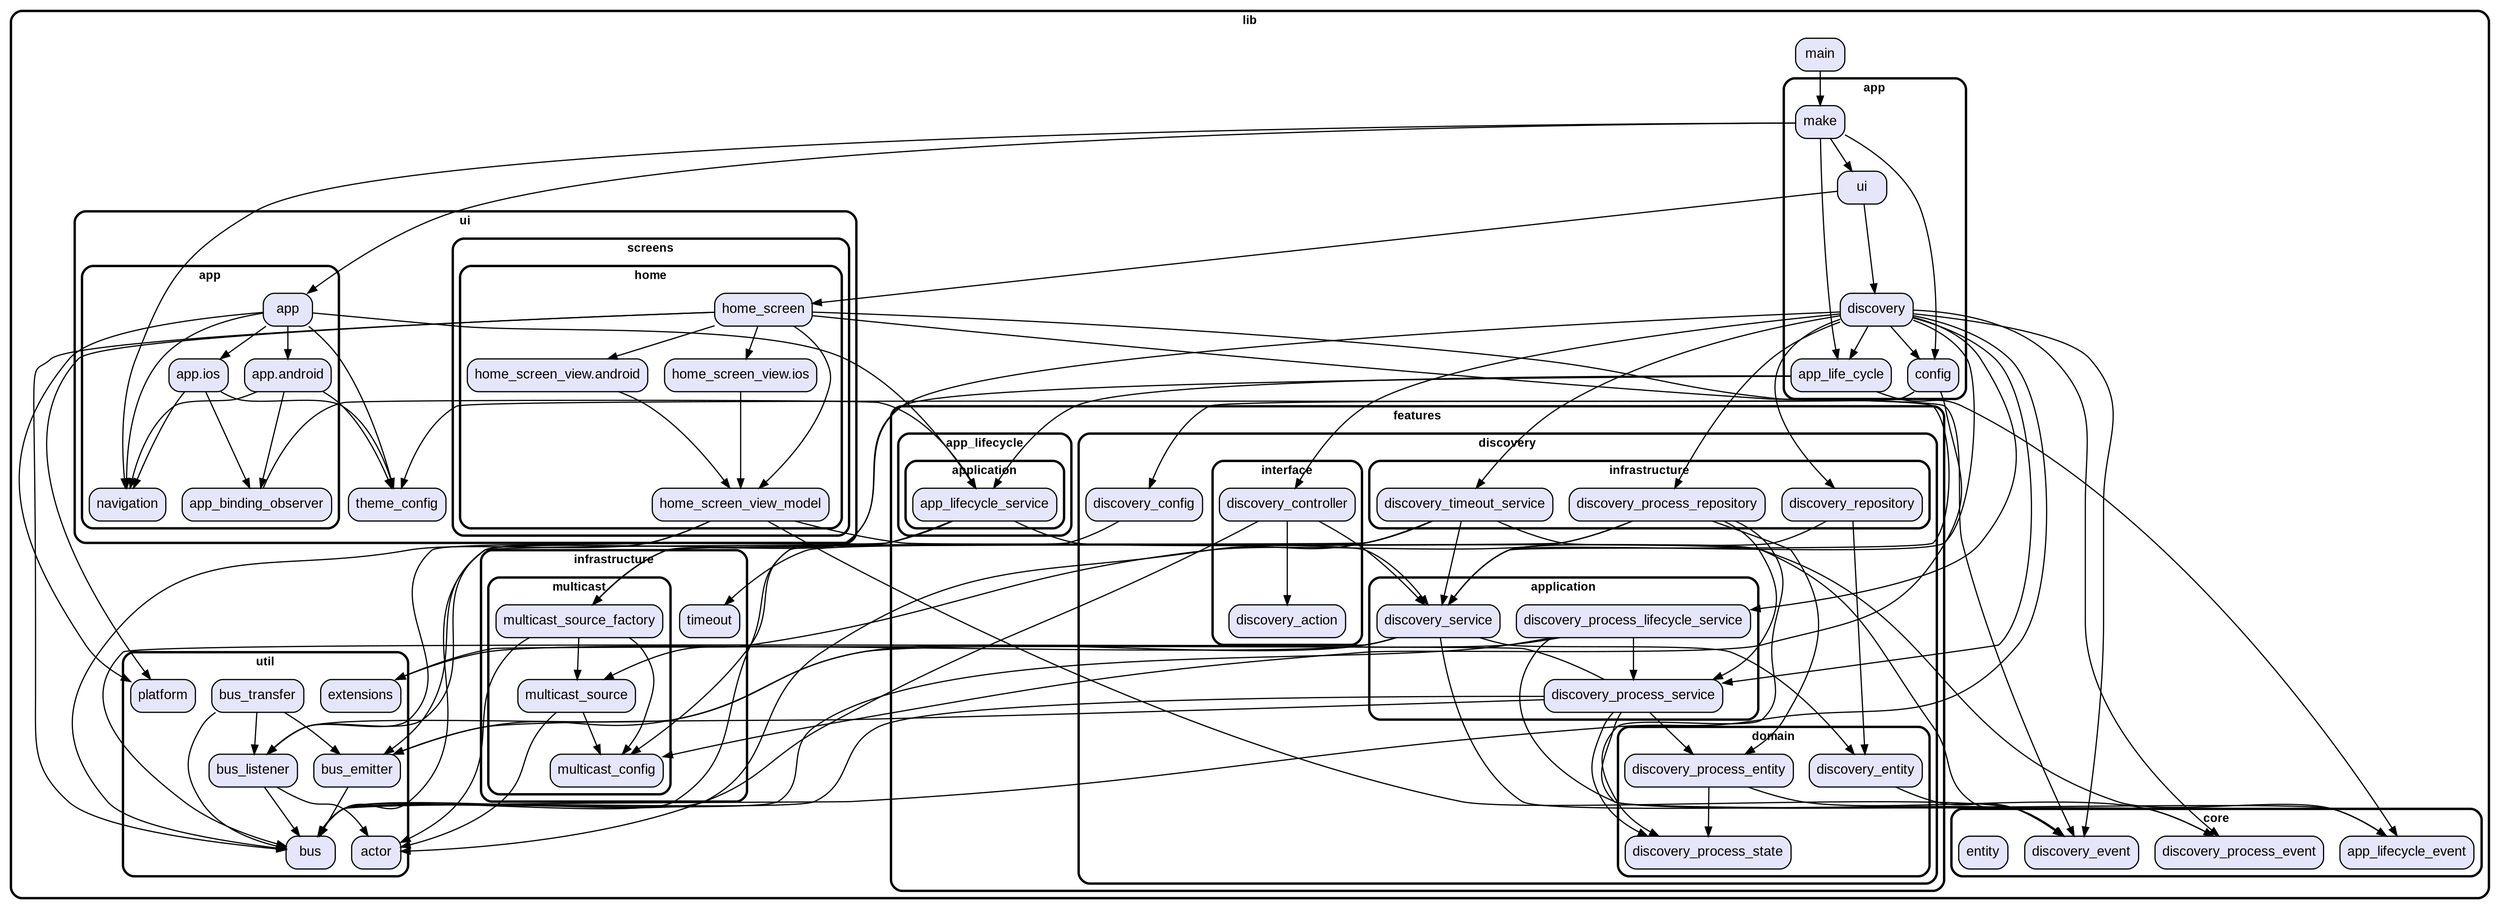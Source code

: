 digraph "" {
  graph [style=rounded fontname="Arial Black" fontsize=13 penwidth=2.6];
  node [shape=rect style="filled,rounded" fontname=Arial fontsize=15 fillcolor=Lavender penwidth=1.3];
  edge [penwidth=1.3];
  "/ui/app/app.android.dart" [label="app.android"];
  "/ui/app/app_binding_observer.dart" [label="app_binding_observer"];
  "/ui/app/app.ios.dart" [label="app.ios"];
  "/ui/app/navigation.dart" [label="navigation"];
  "/ui/app/app.dart" [label="app"];
  "/ui/screens/home/home_screen_view.android.dart" [label="home_screen_view.android"];
  "/ui/screens/home/home_screen_view.ios.dart" [label="home_screen_view.ios"];
  "/ui/screens/home/home_screen_view_model.dart" [label="home_screen_view_model"];
  "/ui/screens/home/home_screen.dart" [label="home_screen"];
  "/ui/theme_config.dart" [label="theme_config"];
  "/core/discovery_process_event.dart" [label="discovery_process_event"];
  "/core/app_lifecycle_event.dart" [label="app_lifecycle_event"];
  "/core/discovery_event.dart" [label="discovery_event"];
  "/core/entity.dart" [label="entity"];
  "/app/ui.dart" [label="ui"];
  "/app/config.dart" [label="config"];
  "/app/app_life_cycle.dart" [label="app_life_cycle"];
  "/app/discovery.dart" [label="discovery"];
  "/app/make.dart" [label="make"];
  "/util/extensions.dart" [label="extensions"];
  "/util/bus_transfer.dart" [label="bus_transfer"];
  "/util/actor.dart" [label="actor"];
  "/util/bus_emitter.dart" [label="bus_emitter"];
  "/util/platform.dart" [label="platform"];
  "/util/bus.dart" [label="bus"];
  "/util/bus_listener.dart" [label="bus_listener"];
  "/features/discovery/interface/discovery_controller.dart" [label="discovery_controller"];
  "/features/discovery/interface/discovery_action.dart" [label="discovery_action"];
  "/features/discovery/discovery_config.dart" [label="discovery_config"];
  "/features/discovery/application/discovery_process_lifecycle_service.dart" [label="discovery_process_lifecycle_service"];
  "/features/discovery/application/discovery_process_service.dart" [label="discovery_process_service"];
  "/features/discovery/application/discovery_service.dart" [label="discovery_service"];
  "/features/discovery/infrastructure/discovery_process_repository.dart" [label="discovery_process_repository"];
  "/features/discovery/infrastructure/discovery_repository.dart" [label="discovery_repository"];
  "/features/discovery/infrastructure/discovery_timeout_service.dart" [label="discovery_timeout_service"];
  "/features/discovery/domain/discovery_process_state.dart" [label="discovery_process_state"];
  "/features/discovery/domain/discovery_process_entity.dart" [label="discovery_process_entity"];
  "/features/discovery/domain/discovery_entity.dart" [label="discovery_entity"];
  "/features/app_lifecycle/application/app_lifecycle_service.dart" [label="app_lifecycle_service"];
  "/main.dart" [label="main"];
  "/infrastructure/multicast/multicast_source_factory.dart" [label="multicast_source_factory"];
  "/infrastructure/multicast/multicast_source.dart" [label="multicast_source"];
  "/infrastructure/multicast/multicast_config.dart" [label="multicast_config"];
  "/infrastructure/timeout.dart" [label="timeout"];
  subgraph "cluster~" {
    label="lib";
    "/main.dart";
    subgraph "cluster~/ui" {
      label="ui";
      "/ui/theme_config.dart";
      subgraph "cluster~/ui/app" {
        label="app";
        "/ui/app/app.android.dart";
        "/ui/app/app_binding_observer.dart";
        "/ui/app/app.ios.dart";
        "/ui/app/navigation.dart";
        "/ui/app/app.dart";
      }
      subgraph "cluster~/ui/screens" {
        label="screens";
        subgraph "cluster~/ui/screens/home" {
          label="home";
          "/ui/screens/home/home_screen_view.android.dart";
          "/ui/screens/home/home_screen_view.ios.dart";
          "/ui/screens/home/home_screen_view_model.dart";
          "/ui/screens/home/home_screen.dart";
        }
      }
    }
    subgraph "cluster~/core" {
      label="core";
      "/core/discovery_process_event.dart";
      "/core/app_lifecycle_event.dart";
      "/core/discovery_event.dart";
      "/core/entity.dart";
    }
    subgraph "cluster~/app" {
      label="app";
      "/app/ui.dart";
      "/app/config.dart";
      "/app/app_life_cycle.dart";
      "/app/discovery.dart";
      "/app/make.dart";
    }
    subgraph "cluster~/util" {
      label="util";
      "/util/extensions.dart";
      "/util/bus_transfer.dart";
      "/util/actor.dart";
      "/util/bus_emitter.dart";
      "/util/platform.dart";
      "/util/bus.dart";
      "/util/bus_listener.dart";
    }
    subgraph "cluster~/features" {
      label="features";
      subgraph "cluster~/features/discovery" {
        label="discovery";
        "/features/discovery/discovery_config.dart";
        subgraph "cluster~/features/discovery/interface" {
          label="interface";
          "/features/discovery/interface/discovery_controller.dart";
          "/features/discovery/interface/discovery_action.dart";
        }
        subgraph "cluster~/features/discovery/application" {
          label="application";
          "/features/discovery/application/discovery_process_lifecycle_service.dart";
          "/features/discovery/application/discovery_process_service.dart";
          "/features/discovery/application/discovery_service.dart";
        }
        subgraph "cluster~/features/discovery/infrastructure" {
          label="infrastructure";
          "/features/discovery/infrastructure/discovery_process_repository.dart";
          "/features/discovery/infrastructure/discovery_repository.dart";
          "/features/discovery/infrastructure/discovery_timeout_service.dart";
        }
        subgraph "cluster~/features/discovery/domain" {
          label="domain";
          "/features/discovery/domain/discovery_process_state.dart";
          "/features/discovery/domain/discovery_process_entity.dart";
          "/features/discovery/domain/discovery_entity.dart";
        }
      }
      subgraph "cluster~/features/app_lifecycle" {
        label="app_lifecycle";
        subgraph "cluster~/features/app_lifecycle/application" {
          label="application";
          "/features/app_lifecycle/application/app_lifecycle_service.dart";
        }
      }
    }
    subgraph "cluster~/infrastructure" {
      label="infrastructure";
      "/infrastructure/timeout.dart";
      subgraph "cluster~/infrastructure/multicast" {
        label="multicast";
        "/infrastructure/multicast/multicast_source_factory.dart";
        "/infrastructure/multicast/multicast_source.dart";
        "/infrastructure/multicast/multicast_config.dart";
      }
    }
  }
  "/ui/app/app.android.dart" -> "/ui/app/app_binding_observer.dart";
  "/ui/app/app.android.dart" -> "/ui/app/navigation.dart";
  "/ui/app/app.android.dart" -> "/ui/theme_config.dart";
  "/ui/app/app_binding_observer.dart" -> "/features/app_lifecycle/application/app_lifecycle_service.dart";
  "/ui/app/app.ios.dart" -> "/ui/app/app_binding_observer.dart";
  "/ui/app/app.ios.dart" -> "/ui/app/navigation.dart";
  "/ui/app/app.ios.dart" -> "/ui/theme_config.dart";
  "/ui/app/app.dart" -> "/features/app_lifecycle/application/app_lifecycle_service.dart";
  "/ui/app/app.dart" -> "/ui/app/app.android.dart";
  "/ui/app/app.dart" -> "/ui/app/app.ios.dart";
  "/ui/app/app.dart" -> "/ui/app/navigation.dart";
  "/ui/app/app.dart" -> "/ui/theme_config.dart";
  "/ui/app/app.dart" -> "/util/platform.dart";
  "/ui/screens/home/home_screen_view.android.dart" -> "/ui/screens/home/home_screen_view_model.dart";
  "/ui/screens/home/home_screen_view.ios.dart" -> "/ui/screens/home/home_screen_view_model.dart";
  "/ui/screens/home/home_screen_view_model.dart" -> "/core/discovery_event.dart";
  "/ui/screens/home/home_screen_view_model.dart" -> "/features/discovery/application/discovery_service.dart";
  "/ui/screens/home/home_screen_view_model.dart" -> "/util/bus.dart";
  "/ui/screens/home/home_screen_view_model.dart" -> "/util/bus_listener.dart";
  "/ui/screens/home/home_screen.dart" -> "/core/discovery_event.dart";
  "/ui/screens/home/home_screen.dart" -> "/features/discovery/application/discovery_service.dart";
  "/ui/screens/home/home_screen.dart" -> "/ui/screens/home/home_screen_view.android.dart";
  "/ui/screens/home/home_screen.dart" -> "/ui/screens/home/home_screen_view.ios.dart";
  "/ui/screens/home/home_screen.dart" -> "/ui/screens/home/home_screen_view_model.dart";
  "/ui/screens/home/home_screen.dart" -> "/util/bus.dart";
  "/ui/screens/home/home_screen.dart" -> "/util/platform.dart";
  "/app/ui.dart" -> "/app/discovery.dart";
  "/app/ui.dart" -> "/ui/screens/home/home_screen.dart";
  "/app/config.dart" -> "/features/discovery/discovery_config.dart";
  "/app/config.dart" -> "/infrastructure/multicast/multicast_config.dart";
  "/app/config.dart" -> "/ui/theme_config.dart";
  "/app/app_life_cycle.dart" -> "/core/app_lifecycle_event.dart";
  "/app/app_life_cycle.dart" -> "/features/app_lifecycle/application/app_lifecycle_service.dart";
  "/app/app_life_cycle.dart" -> "/util/bus.dart";
  "/app/discovery.dart" -> "/app/app_life_cycle.dart";
  "/app/discovery.dart" -> "/app/config.dart";
  "/app/discovery.dart" -> "/core/discovery_event.dart";
  "/app/discovery.dart" -> "/core/discovery_process_event.dart";
  "/app/discovery.dart" -> "/features/discovery/application/discovery_process_lifecycle_service.dart";
  "/app/discovery.dart" -> "/features/discovery/application/discovery_process_service.dart";
  "/app/discovery.dart" -> "/features/discovery/application/discovery_service.dart";
  "/app/discovery.dart" -> "/features/discovery/infrastructure/discovery_process_repository.dart";
  "/app/discovery.dart" -> "/features/discovery/infrastructure/discovery_repository.dart";
  "/app/discovery.dart" -> "/features/discovery/infrastructure/discovery_timeout_service.dart";
  "/app/discovery.dart" -> "/features/discovery/interface/discovery_controller.dart";
  "/app/discovery.dart" -> "/infrastructure/multicast/multicast_source_factory.dart";
  "/app/discovery.dart" -> "/util/bus.dart";
  "/app/make.dart" -> "/app/app_life_cycle.dart";
  "/app/make.dart" -> "/app/config.dart";
  "/app/make.dart" -> "/app/ui.dart";
  "/app/make.dart" -> "/ui/app/app.dart";
  "/app/make.dart" -> "/ui/app/navigation.dart";
  "/util/bus_transfer.dart" -> "/util/bus.dart";
  "/util/bus_transfer.dart" -> "/util/bus_emitter.dart";
  "/util/bus_transfer.dart" -> "/util/bus_listener.dart";
  "/util/bus_emitter.dart" -> "/util/bus.dart";
  "/util/bus_listener.dart" -> "/util/actor.dart";
  "/util/bus_listener.dart" -> "/util/bus.dart";
  "/features/discovery/interface/discovery_controller.dart" -> "/features/discovery/application/discovery_service.dart";
  "/features/discovery/interface/discovery_controller.dart" -> "/features/discovery/interface/discovery_action.dart";
  "/features/discovery/interface/discovery_controller.dart" -> "/util/actor.dart";
  "/features/discovery/discovery_config.dart" -> "/infrastructure/multicast/multicast_config.dart";
  "/features/discovery/application/discovery_process_lifecycle_service.dart" -> "/core/app_lifecycle_event.dart";
  "/features/discovery/application/discovery_process_lifecycle_service.dart" -> "/features/discovery/application/discovery_process_service.dart";
  "/features/discovery/application/discovery_process_lifecycle_service.dart" -> "/util/bus.dart";
  "/features/discovery/application/discovery_process_lifecycle_service.dart" -> "/util/bus_listener.dart";
  "/features/discovery/application/discovery_process_service.dart" -> "/core/discovery_process_event.dart";
  "/features/discovery/application/discovery_process_service.dart" -> "/features/discovery/domain/discovery_process_entity.dart";
  "/features/discovery/application/discovery_process_service.dart" -> "/features/discovery/domain/discovery_process_state.dart";
  "/features/discovery/application/discovery_process_service.dart" -> "/util/bus.dart";
  "/features/discovery/application/discovery_process_service.dart" -> "/util/bus_emitter.dart";
  "/features/discovery/application/discovery_process_service.dart" -> "/util/extensions.dart";
  "/features/discovery/application/discovery_service.dart" -> "/core/discovery_event.dart";
  "/features/discovery/application/discovery_service.dart" -> "/features/discovery/domain/discovery_entity.dart";
  "/features/discovery/application/discovery_service.dart" -> "/util/bus.dart";
  "/features/discovery/application/discovery_service.dart" -> "/util/bus_emitter.dart";
  "/features/discovery/application/discovery_service.dart" -> "/util/extensions.dart";
  "/features/discovery/infrastructure/discovery_process_repository.dart" -> "/features/discovery/application/discovery_process_service.dart";
  "/features/discovery/infrastructure/discovery_process_repository.dart" -> "/features/discovery/domain/discovery_process_entity.dart";
  "/features/discovery/infrastructure/discovery_process_repository.dart" -> "/features/discovery/domain/discovery_process_state.dart";
  "/features/discovery/infrastructure/discovery_process_repository.dart" -> "/infrastructure/multicast/multicast_source.dart";
  "/features/discovery/infrastructure/discovery_process_repository.dart" -> "/infrastructure/multicast/multicast_source_factory.dart";
  "/features/discovery/infrastructure/discovery_repository.dart" -> "/features/discovery/application/discovery_service.dart";
  "/features/discovery/infrastructure/discovery_repository.dart" -> "/features/discovery/domain/discovery_entity.dart";
  "/features/discovery/infrastructure/discovery_timeout_service.dart" -> "/core/discovery_event.dart";
  "/features/discovery/infrastructure/discovery_timeout_service.dart" -> "/features/discovery/application/discovery_service.dart";
  "/features/discovery/infrastructure/discovery_timeout_service.dart" -> "/infrastructure/timeout.dart";
  "/features/discovery/infrastructure/discovery_timeout_service.dart" -> "/util/bus.dart";
  "/features/discovery/infrastructure/discovery_timeout_service.dart" -> "/util/bus_listener.dart";
  "/features/discovery/domain/discovery_process_entity.dart" -> "/core/discovery_process_event.dart";
  "/features/discovery/domain/discovery_process_entity.dart" -> "/features/discovery/domain/discovery_process_state.dart";
  "/features/discovery/domain/discovery_entity.dart" -> "/core/discovery_event.dart";
  "/features/app_lifecycle/application/app_lifecycle_service.dart" -> "/core/app_lifecycle_event.dart";
  "/features/app_lifecycle/application/app_lifecycle_service.dart" -> "/util/bus.dart";
  "/features/app_lifecycle/application/app_lifecycle_service.dart" -> "/util/bus_emitter.dart";
  "/main.dart" -> "/app/make.dart";
  "/infrastructure/multicast/multicast_source_factory.dart" -> "/infrastructure/multicast/multicast_config.dart";
  "/infrastructure/multicast/multicast_source_factory.dart" -> "/infrastructure/multicast/multicast_source.dart";
  "/infrastructure/multicast/multicast_source_factory.dart" -> "/util/actor.dart";
  "/infrastructure/multicast/multicast_source.dart" -> "/infrastructure/multicast/multicast_config.dart";
  "/infrastructure/multicast/multicast_source.dart" -> "/util/actor.dart";
}
